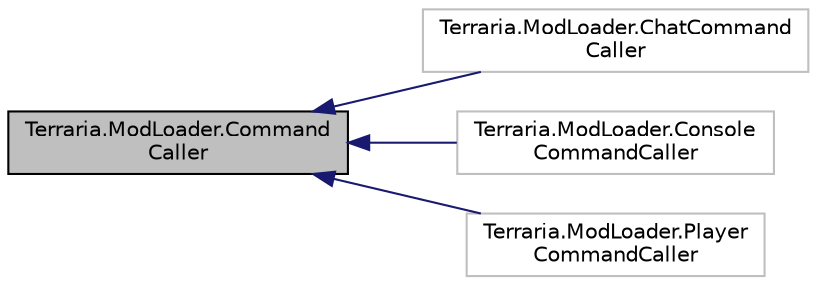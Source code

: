 digraph "Terraria.ModLoader.CommandCaller"
{
  edge [fontname="Helvetica",fontsize="10",labelfontname="Helvetica",labelfontsize="10"];
  node [fontname="Helvetica",fontsize="10",shape=record];
  rankdir="LR";
  Node0 [label="Terraria.ModLoader.Command\lCaller",height=0.2,width=0.4,color="black", fillcolor="grey75", style="filled", fontcolor="black"];
  Node0 -> Node1 [dir="back",color="midnightblue",fontsize="10",style="solid",fontname="Helvetica"];
  Node1 [label="Terraria.ModLoader.ChatCommand\lCaller",height=0.2,width=0.4,color="grey75", fillcolor="white", style="filled"];
  Node0 -> Node2 [dir="back",color="midnightblue",fontsize="10",style="solid",fontname="Helvetica"];
  Node2 [label="Terraria.ModLoader.Console\lCommandCaller",height=0.2,width=0.4,color="grey75", fillcolor="white", style="filled"];
  Node0 -> Node3 [dir="back",color="midnightblue",fontsize="10",style="solid",fontname="Helvetica"];
  Node3 [label="Terraria.ModLoader.Player\lCommandCaller",height=0.2,width=0.4,color="grey75", fillcolor="white", style="filled"];
}
